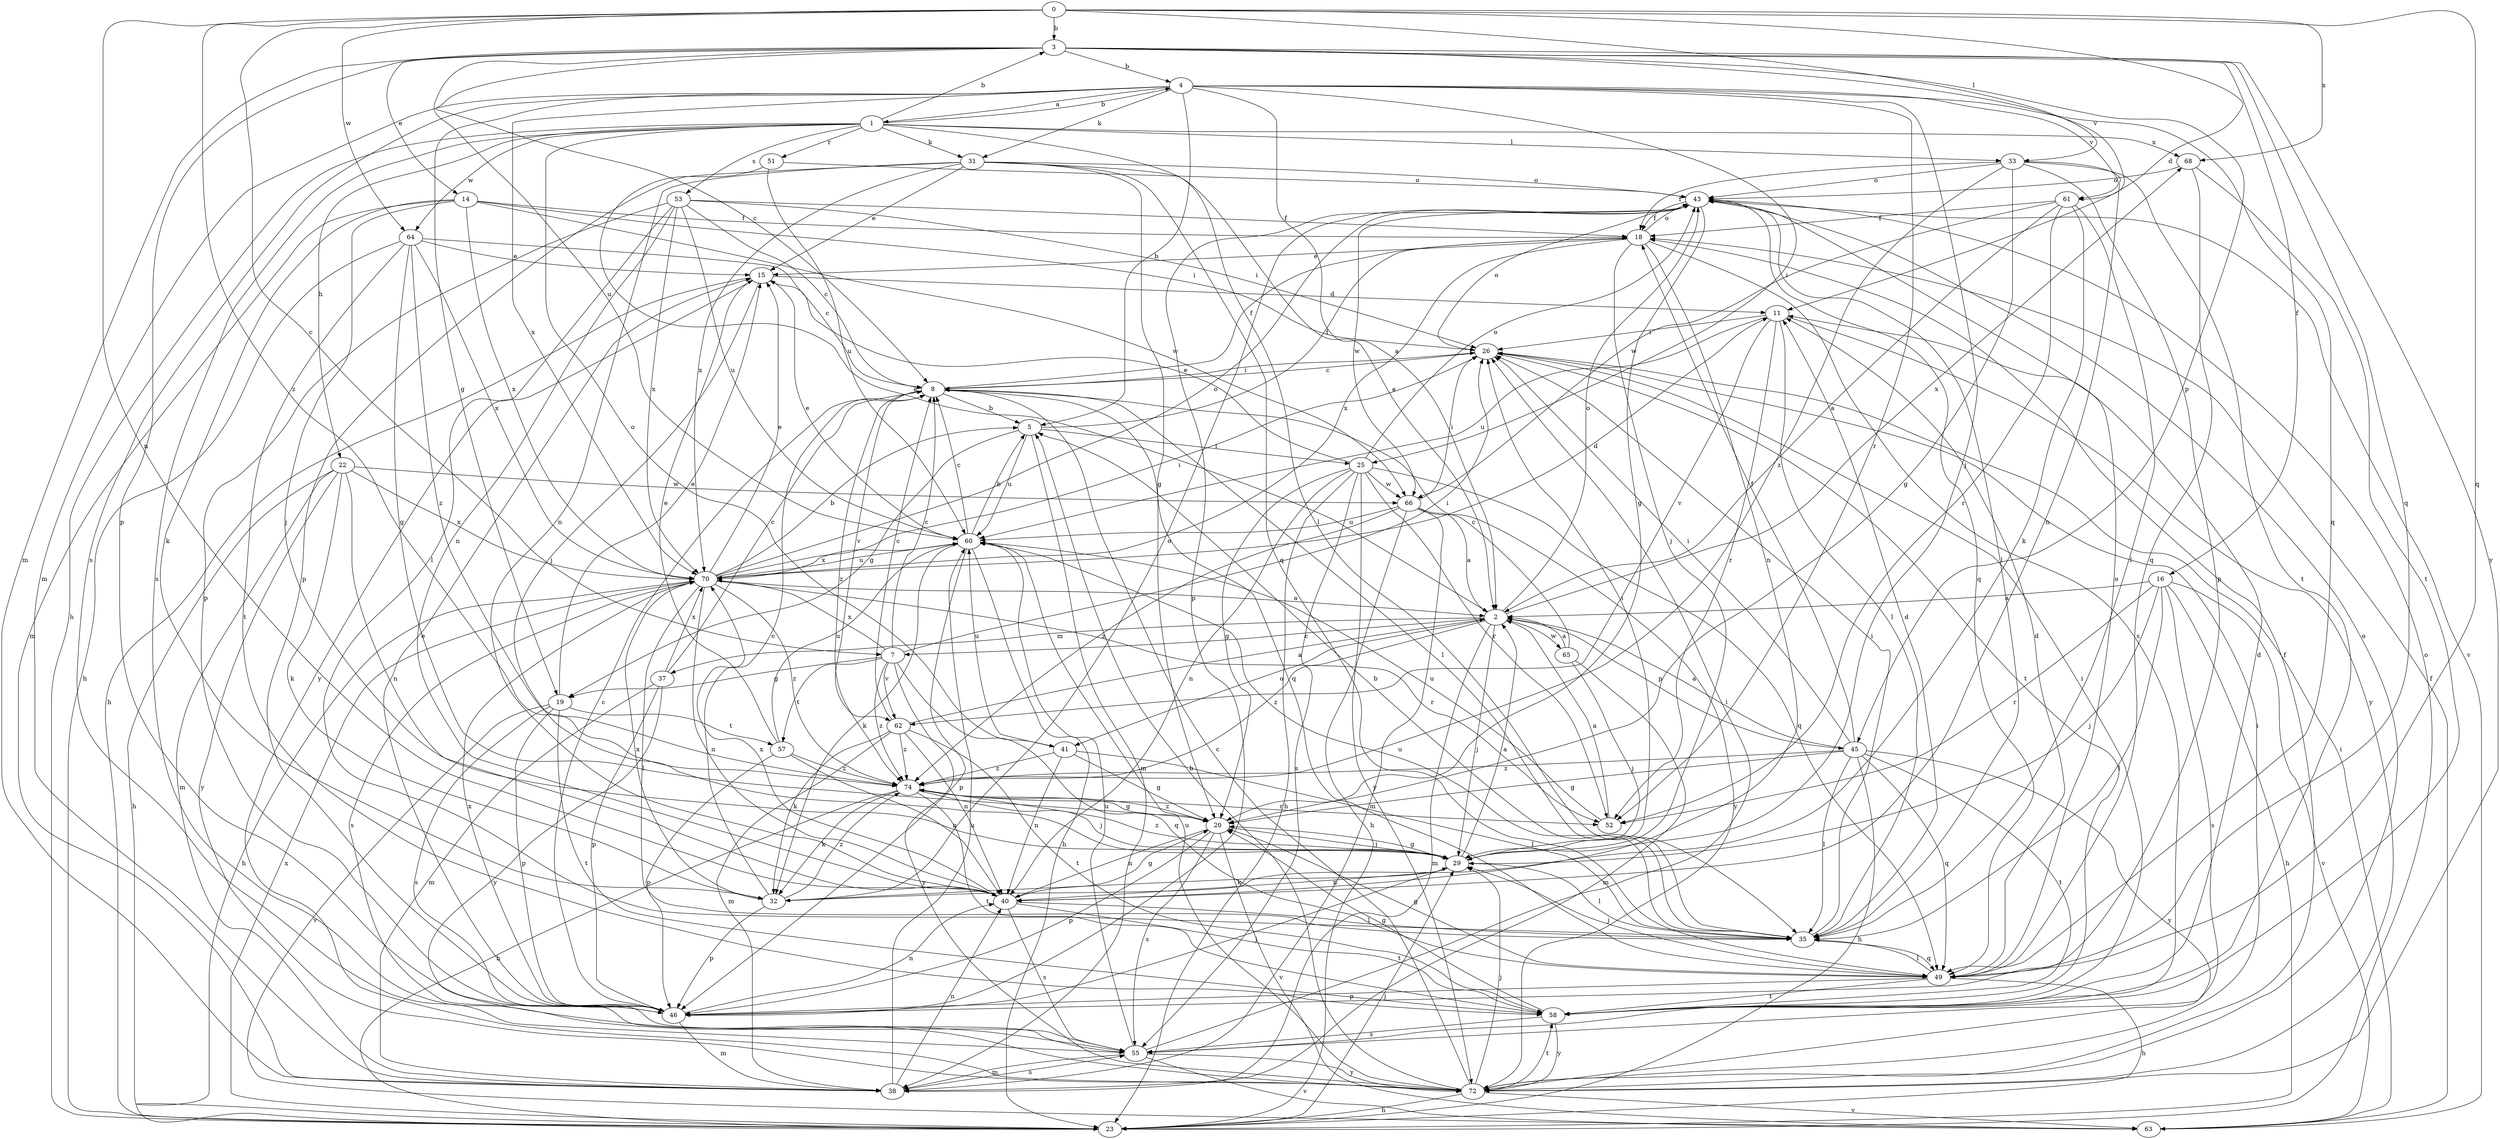 strict digraph  {
0;
1;
2;
3;
4;
5;
7;
8;
11;
14;
15;
16;
18;
19;
20;
22;
23;
25;
26;
29;
31;
32;
33;
35;
37;
38;
40;
41;
43;
45;
46;
49;
51;
52;
53;
55;
57;
58;
60;
61;
62;
63;
64;
65;
66;
68;
70;
72;
74;
0 -> 3  [label=b];
0 -> 7  [label=c];
0 -> 11  [label=d];
0 -> 33  [label=l];
0 -> 40  [label=n];
0 -> 49  [label=q];
0 -> 64  [label=w];
0 -> 68  [label=x];
0 -> 74  [label=z];
1 -> 3  [label=b];
1 -> 4  [label=b];
1 -> 22  [label=h];
1 -> 23  [label=h];
1 -> 31  [label=k];
1 -> 33  [label=l];
1 -> 35  [label=l];
1 -> 41  [label=o];
1 -> 51  [label=r];
1 -> 53  [label=s];
1 -> 55  [label=s];
1 -> 64  [label=w];
1 -> 68  [label=x];
2 -> 7  [label=c];
2 -> 29  [label=j];
2 -> 37  [label=m];
2 -> 38  [label=m];
2 -> 41  [label=o];
2 -> 43  [label=o];
2 -> 45  [label=p];
2 -> 65  [label=w];
2 -> 68  [label=x];
2 -> 74  [label=z];
3 -> 4  [label=b];
3 -> 8  [label=c];
3 -> 14  [label=e];
3 -> 16  [label=f];
3 -> 38  [label=m];
3 -> 45  [label=p];
3 -> 46  [label=p];
3 -> 49  [label=q];
3 -> 60  [label=u];
3 -> 61  [label=v];
3 -> 72  [label=y];
4 -> 1  [label=a];
4 -> 2  [label=a];
4 -> 5  [label=b];
4 -> 19  [label=g];
4 -> 25  [label=i];
4 -> 29  [label=j];
4 -> 31  [label=k];
4 -> 38  [label=m];
4 -> 49  [label=q];
4 -> 52  [label=r];
4 -> 55  [label=s];
4 -> 61  [label=v];
4 -> 70  [label=x];
5 -> 18  [label=f];
5 -> 19  [label=g];
5 -> 25  [label=i];
5 -> 38  [label=m];
5 -> 60  [label=u];
7 -> 8  [label=c];
7 -> 19  [label=g];
7 -> 26  [label=i];
7 -> 49  [label=q];
7 -> 57  [label=t];
7 -> 62  [label=v];
7 -> 70  [label=x];
7 -> 72  [label=y];
7 -> 74  [label=z];
8 -> 5  [label=b];
8 -> 18  [label=f];
8 -> 26  [label=i];
8 -> 35  [label=l];
8 -> 49  [label=q];
8 -> 62  [label=v];
8 -> 74  [label=z];
11 -> 26  [label=i];
11 -> 35  [label=l];
11 -> 52  [label=r];
11 -> 60  [label=u];
11 -> 62  [label=v];
11 -> 72  [label=y];
14 -> 18  [label=f];
14 -> 26  [label=i];
14 -> 29  [label=j];
14 -> 32  [label=k];
14 -> 38  [label=m];
14 -> 66  [label=w];
14 -> 70  [label=x];
15 -> 11  [label=d];
15 -> 23  [label=h];
15 -> 29  [label=j];
15 -> 72  [label=y];
16 -> 2  [label=a];
16 -> 23  [label=h];
16 -> 29  [label=j];
16 -> 35  [label=l];
16 -> 52  [label=r];
16 -> 55  [label=s];
16 -> 63  [label=v];
18 -> 15  [label=e];
18 -> 29  [label=j];
18 -> 40  [label=n];
18 -> 43  [label=o];
18 -> 55  [label=s];
18 -> 70  [label=x];
19 -> 15  [label=e];
19 -> 46  [label=p];
19 -> 55  [label=s];
19 -> 57  [label=t];
19 -> 58  [label=t];
19 -> 63  [label=v];
20 -> 29  [label=j];
20 -> 40  [label=n];
20 -> 46  [label=p];
20 -> 55  [label=s];
20 -> 63  [label=v];
20 -> 74  [label=z];
22 -> 23  [label=h];
22 -> 32  [label=k];
22 -> 38  [label=m];
22 -> 40  [label=n];
22 -> 66  [label=w];
22 -> 70  [label=x];
22 -> 72  [label=y];
23 -> 29  [label=j];
23 -> 43  [label=o];
23 -> 70  [label=x];
25 -> 15  [label=e];
25 -> 20  [label=g];
25 -> 23  [label=h];
25 -> 40  [label=n];
25 -> 43  [label=o];
25 -> 49  [label=q];
25 -> 52  [label=r];
25 -> 55  [label=s];
25 -> 66  [label=w];
25 -> 72  [label=y];
26 -> 8  [label=c];
26 -> 43  [label=o];
26 -> 58  [label=t];
29 -> 2  [label=a];
29 -> 20  [label=g];
29 -> 26  [label=i];
29 -> 32  [label=k];
29 -> 35  [label=l];
29 -> 40  [label=n];
29 -> 74  [label=z];
31 -> 2  [label=a];
31 -> 15  [label=e];
31 -> 20  [label=g];
31 -> 40  [label=n];
31 -> 43  [label=o];
31 -> 46  [label=p];
31 -> 49  [label=q];
31 -> 70  [label=x];
32 -> 8  [label=c];
32 -> 43  [label=o];
32 -> 46  [label=p];
32 -> 70  [label=x];
32 -> 74  [label=z];
33 -> 18  [label=f];
33 -> 20  [label=g];
33 -> 40  [label=n];
33 -> 43  [label=o];
33 -> 46  [label=p];
33 -> 58  [label=t];
33 -> 74  [label=z];
35 -> 5  [label=b];
35 -> 11  [label=d];
35 -> 26  [label=i];
35 -> 49  [label=q];
35 -> 60  [label=u];
37 -> 8  [label=c];
37 -> 38  [label=m];
37 -> 46  [label=p];
37 -> 70  [label=x];
37 -> 72  [label=y];
38 -> 40  [label=n];
38 -> 55  [label=s];
38 -> 60  [label=u];
40 -> 20  [label=g];
40 -> 35  [label=l];
40 -> 55  [label=s];
40 -> 58  [label=t];
40 -> 70  [label=x];
41 -> 20  [label=g];
41 -> 35  [label=l];
41 -> 40  [label=n];
41 -> 60  [label=u];
41 -> 74  [label=z];
43 -> 18  [label=f];
43 -> 20  [label=g];
43 -> 35  [label=l];
43 -> 46  [label=p];
43 -> 49  [label=q];
43 -> 63  [label=v];
43 -> 66  [label=w];
45 -> 2  [label=a];
45 -> 18  [label=f];
45 -> 20  [label=g];
45 -> 23  [label=h];
45 -> 26  [label=i];
45 -> 35  [label=l];
45 -> 49  [label=q];
45 -> 58  [label=t];
45 -> 72  [label=y];
45 -> 74  [label=z];
46 -> 8  [label=c];
46 -> 15  [label=e];
46 -> 29  [label=j];
46 -> 38  [label=m];
46 -> 40  [label=n];
46 -> 70  [label=x];
49 -> 11  [label=d];
49 -> 20  [label=g];
49 -> 23  [label=h];
49 -> 29  [label=j];
49 -> 35  [label=l];
49 -> 43  [label=o];
49 -> 46  [label=p];
49 -> 58  [label=t];
51 -> 2  [label=a];
51 -> 43  [label=o];
51 -> 60  [label=u];
52 -> 2  [label=a];
52 -> 60  [label=u];
53 -> 8  [label=c];
53 -> 18  [label=f];
53 -> 26  [label=i];
53 -> 35  [label=l];
53 -> 40  [label=n];
53 -> 46  [label=p];
53 -> 60  [label=u];
53 -> 70  [label=x];
55 -> 26  [label=i];
55 -> 38  [label=m];
55 -> 60  [label=u];
55 -> 63  [label=v];
55 -> 72  [label=y];
57 -> 15  [label=e];
57 -> 40  [label=n];
57 -> 46  [label=p];
57 -> 60  [label=u];
57 -> 74  [label=z];
58 -> 11  [label=d];
58 -> 20  [label=g];
58 -> 26  [label=i];
58 -> 55  [label=s];
58 -> 72  [label=y];
60 -> 5  [label=b];
60 -> 8  [label=c];
60 -> 15  [label=e];
60 -> 23  [label=h];
60 -> 32  [label=k];
60 -> 46  [label=p];
60 -> 70  [label=x];
61 -> 2  [label=a];
61 -> 18  [label=f];
61 -> 32  [label=k];
61 -> 35  [label=l];
61 -> 52  [label=r];
61 -> 66  [label=w];
62 -> 2  [label=a];
62 -> 8  [label=c];
62 -> 32  [label=k];
62 -> 38  [label=m];
62 -> 40  [label=n];
62 -> 58  [label=t];
62 -> 74  [label=z];
63 -> 18  [label=f];
63 -> 26  [label=i];
64 -> 8  [label=c];
64 -> 15  [label=e];
64 -> 20  [label=g];
64 -> 23  [label=h];
64 -> 58  [label=t];
64 -> 70  [label=x];
64 -> 74  [label=z];
65 -> 2  [label=a];
65 -> 8  [label=c];
65 -> 29  [label=j];
65 -> 38  [label=m];
66 -> 2  [label=a];
66 -> 23  [label=h];
66 -> 26  [label=i];
66 -> 38  [label=m];
66 -> 60  [label=u];
66 -> 72  [label=y];
66 -> 74  [label=z];
68 -> 43  [label=o];
68 -> 49  [label=q];
68 -> 58  [label=t];
70 -> 2  [label=a];
70 -> 5  [label=b];
70 -> 11  [label=d];
70 -> 15  [label=e];
70 -> 23  [label=h];
70 -> 26  [label=i];
70 -> 35  [label=l];
70 -> 40  [label=n];
70 -> 43  [label=o];
70 -> 52  [label=r];
70 -> 55  [label=s];
70 -> 60  [label=u];
70 -> 74  [label=z];
72 -> 5  [label=b];
72 -> 8  [label=c];
72 -> 18  [label=f];
72 -> 23  [label=h];
72 -> 26  [label=i];
72 -> 29  [label=j];
72 -> 43  [label=o];
72 -> 58  [label=t];
72 -> 60  [label=u];
72 -> 63  [label=v];
74 -> 20  [label=g];
74 -> 23  [label=h];
74 -> 29  [label=j];
74 -> 32  [label=k];
74 -> 52  [label=r];
74 -> 58  [label=t];
}
